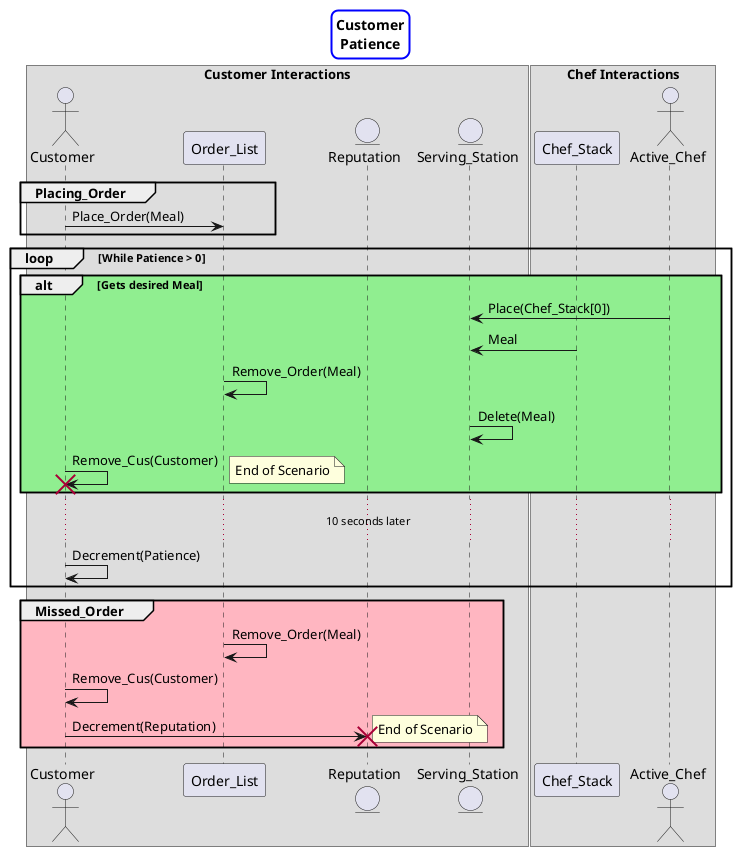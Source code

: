 ' Preview with Alt D
' Sequence diagram representing customer Patience, briefly shows placing order
@startuml
skinparam titleBorderRoundCorner 15
skinparam titleBorderThickness 2
skinparam titleBorderColor blue
title Customer\nPatience

box Customer Interactions
actor Customer as Cust
participant Order_List as Order
entity Reputation as Rep
entity Serving_Station as Serve
box Chef Interactions
participant Chef_Stack as Inventory
actor Active_Chef as Chef
end box
' Customer Placing order
group Placing_Order
    Cust -> Order : Place_Order(Meal)
end

' Customer waiting / being served
loop While Patience > 0
    alt #LightGreen Gets desired Meal
        Serve <- Chef : Place(Chef_Stack[0])
        Serve <- Inventory : Meal
        Order -> Order : Remove_Order(Meal)
        Serve -> Serve : Delete(Meal)
        Cust -> Cust !! : Remove_Cus(Customer)
        note right : End of Scenario
    end
' Patience loop decrements, until hits zero
    ... 10 seconds later ...
    Cust -> Cust : Decrement(Patience)
end

' Failed to be served
group #LightPink Missed_Order
    Order -> Order : Remove_Order(Meal)
    Cust -> Cust : Remove_Cus(Customer)
    Cust -> Rep !! : Decrement(Reputation)
    note right: End of Scenario
end
@enduml